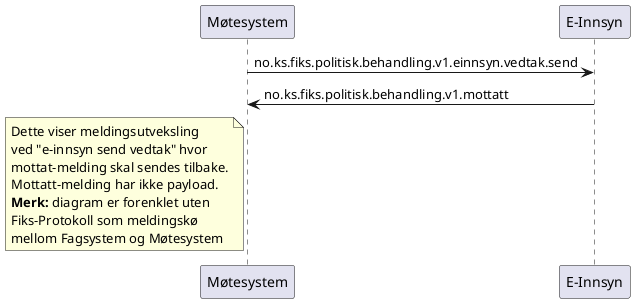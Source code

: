 @startuml
participant Møtesystem as "Møtesystem"
participant EInnsyn as "E-Innsyn"

Møtesystem -> EInnsyn : no.ks.fiks.politisk.behandling.v1.einnsyn.vedtak.send
Møtesystem <- EInnsyn : no.ks.fiks.politisk.behandling.v1.mottatt

note left of Møtesystem
Dette viser meldingsutveksling
ved "e-innsyn send vedtak" hvor 
mottat-melding skal sendes tilbake.
Mottatt-melding har ikke payload.
**Merk:** diagram er forenklet uten
Fiks-Protokoll som meldingskø
mellom Fagsystem og Møtesystem
end note

@enduml